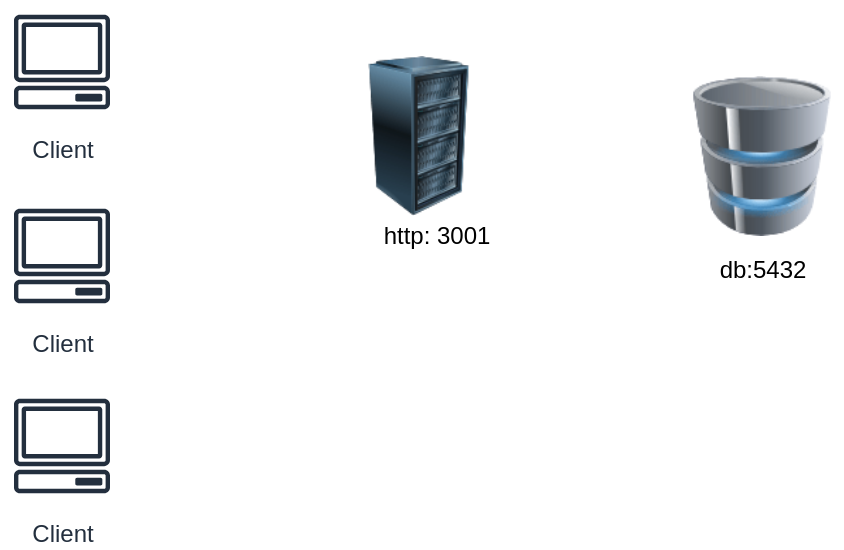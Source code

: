 <mxfile version="14.1.2" type="device"><diagram id="-G4L23SyhMZWSbIzL6z7" name="Page-1"><mxGraphModel dx="460" dy="704" grid="1" gridSize="10" guides="1" tooltips="1" connect="1" arrows="1" fold="1" page="1" pageScale="1" pageWidth="850" pageHeight="1100" math="0" shadow="0"><root><mxCell id="0"/><mxCell id="1" parent="0"/><mxCell id="y8nkZKLLrSEmqvsFpuB0-2" value="Client" style="outlineConnect=0;fontColor=#232F3E;gradientColor=none;strokeColor=#232F3E;fillColor=#ffffff;dashed=0;verticalLabelPosition=bottom;verticalAlign=top;align=center;html=1;fontSize=12;fontStyle=0;aspect=fixed;shape=mxgraph.aws4.resourceIcon;resIcon=mxgraph.aws4.client;" parent="1" vertex="1"><mxGeometry x="80" y="293" width="60" height="60" as="geometry"/></mxCell><mxCell id="y8nkZKLLrSEmqvsFpuB0-9" value="" style="group" parent="1" vertex="1" connectable="0"><mxGeometry x="258" y="320" width="80" height="110" as="geometry"/></mxCell><mxCell id="y8nkZKLLrSEmqvsFpuB0-7" value="" style="image;html=1;image=img/lib/clip_art/computers/Server_Rack_128x128.png" parent="y8nkZKLLrSEmqvsFpuB0-9" vertex="1"><mxGeometry width="60.952" height="80" as="geometry"/></mxCell><mxCell id="y8nkZKLLrSEmqvsFpuB0-8" value="http: 3001" style="text;html=1;align=center;verticalAlign=middle;resizable=0;points=[];autosize=1;" parent="y8nkZKLLrSEmqvsFpuB0-9" vertex="1"><mxGeometry x="3.81" y="80" width="70" height="20" as="geometry"/></mxCell><mxCell id="GtqROdhRsdByfRPajIez-17" value="Client" style="outlineConnect=0;fontColor=#232F3E;gradientColor=none;strokeColor=#232F3E;fillColor=#ffffff;dashed=0;verticalLabelPosition=bottom;verticalAlign=top;align=center;html=1;fontSize=12;fontStyle=0;aspect=fixed;shape=mxgraph.aws4.resourceIcon;resIcon=mxgraph.aws4.client;" vertex="1" parent="1"><mxGeometry x="80" y="390" width="60" height="60" as="geometry"/></mxCell><mxCell id="GtqROdhRsdByfRPajIez-18" value="Client" style="outlineConnect=0;fontColor=#232F3E;gradientColor=none;strokeColor=#232F3E;fillColor=#ffffff;dashed=0;verticalLabelPosition=bottom;verticalAlign=top;align=center;html=1;fontSize=12;fontStyle=0;aspect=fixed;shape=mxgraph.aws4.resourceIcon;resIcon=mxgraph.aws4.client;" vertex="1" parent="1"><mxGeometry x="80" y="485" width="60" height="60" as="geometry"/></mxCell><mxCell id="GtqROdhRsdByfRPajIez-21" value="" style="group" vertex="1" connectable="0" parent="1"><mxGeometry x="420" y="330" width="80" height="107" as="geometry"/></mxCell><mxCell id="GtqROdhRsdByfRPajIez-19" value="" style="image;html=1;image=img/lib/clip_art/computers/Database_128x128.png;strokeWidth=1;" vertex="1" parent="GtqROdhRsdByfRPajIez-21"><mxGeometry width="80" height="80" as="geometry"/></mxCell><mxCell id="GtqROdhRsdByfRPajIez-20" value="db:5432" style="text;html=1;align=center;verticalAlign=middle;resizable=0;points=[];autosize=1;" vertex="1" parent="GtqROdhRsdByfRPajIez-21"><mxGeometry x="10" y="87" width="60" height="20" as="geometry"/></mxCell></root></mxGraphModel></diagram></mxfile>